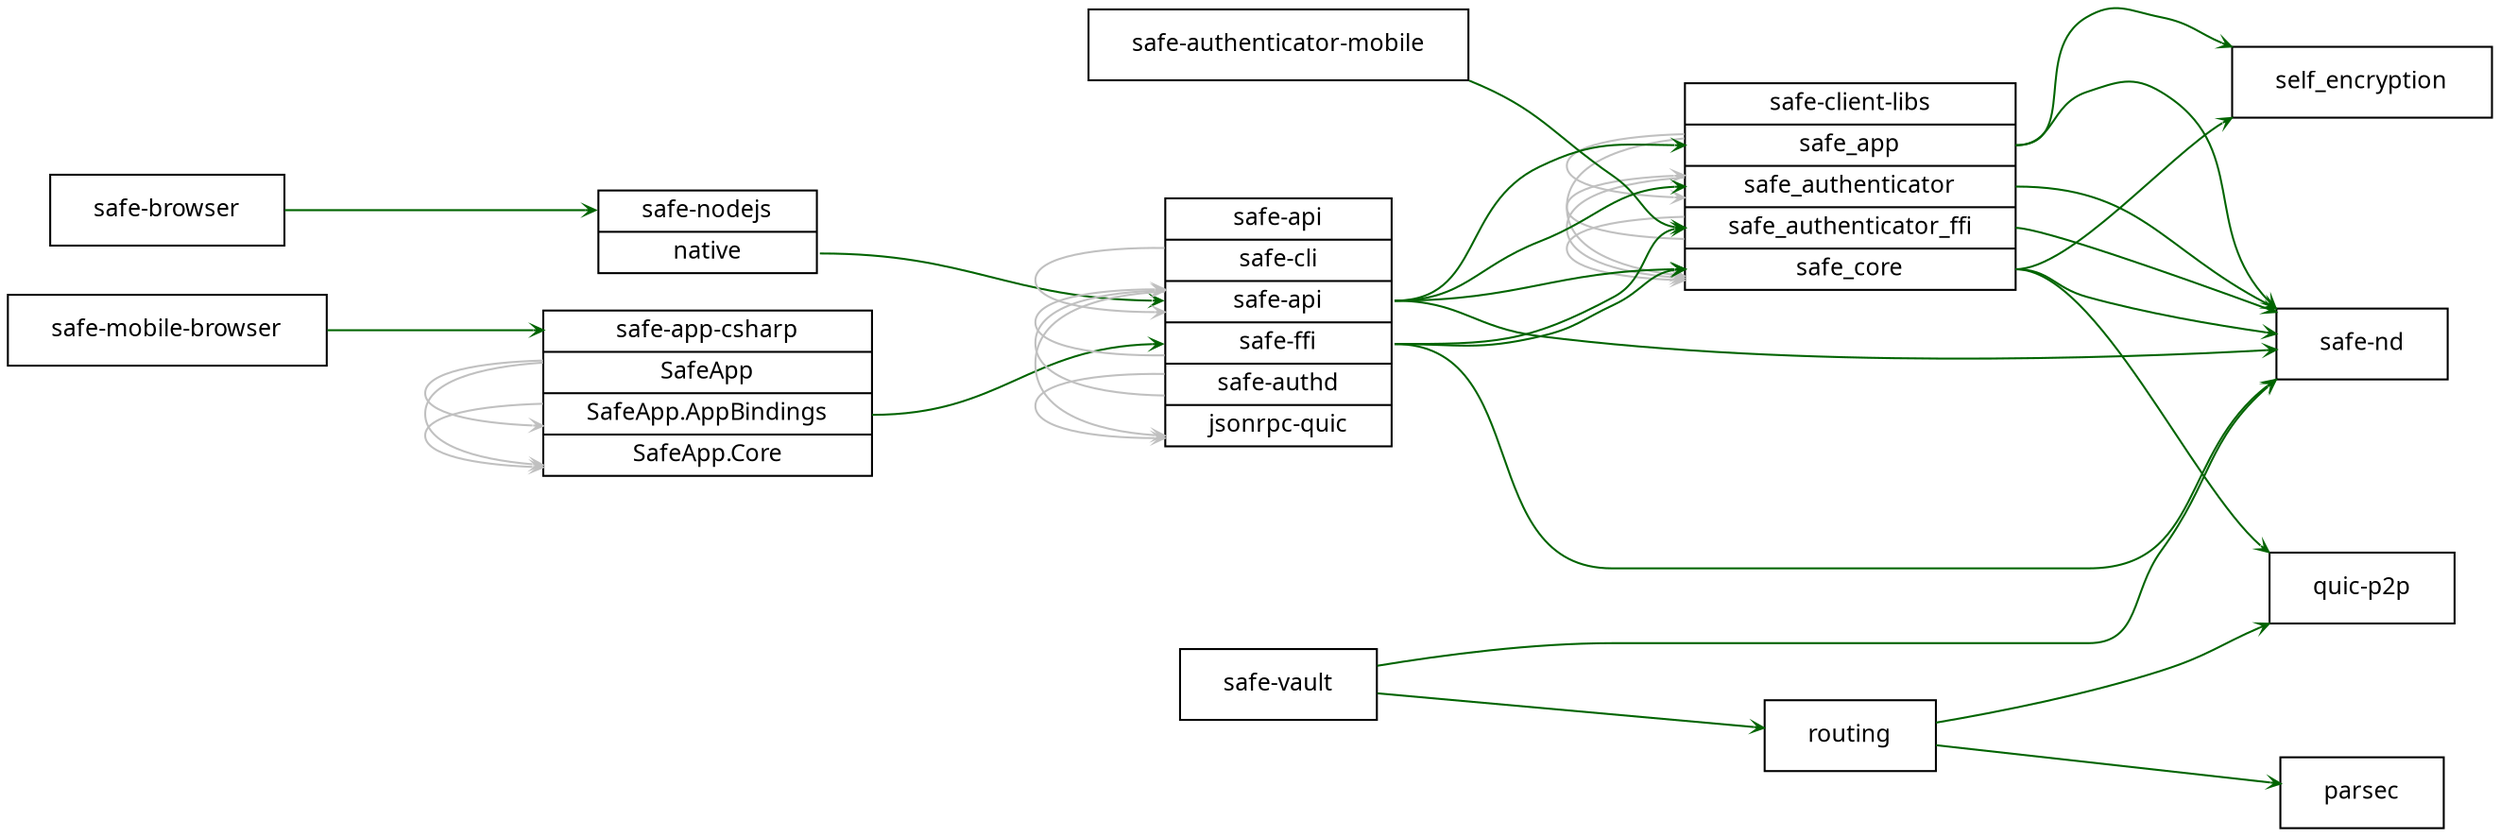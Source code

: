 digraph g {
  stylesheet = "./db.css"
  graph[
    rankdir = "LR"
    splines = "spline"
  ];
  node[
    fontsize = "12"
    margin = "0.3,0.06"
    fontname = "verdana"
    shape = "record"
  ];
  edge[
    minlen=3
    color="DarkGreen"
    arrowhead="vee"
    arrowsize=0.5
  ];

"safe-mobile-browser" [
  label = "<K_safe-mobile-browser> \N"
]

"parsec" [
  label = "<K_parsec> \N"
]

"routing" [
  label = "<K_routing> \N"
]

"safe-client-libs" [
  label = "<K_safe-client-libs> \N|<K_safe_app> safe_app|<K_safe_authenticator> safe_authenticator|<K_safe_authenticator_ffi> safe_authenticator_ffi|<K_safe_core> safe_core"
]

"safe-vault" [
  label = "<K_safe-vault> \N"
]

"safe-nd" [
  label = "<K_safe-nd> \N"
]

"quic-p2p" [
  label = "<K_quic-p2p> \N"
]

"safe-nodejs" [
  label = "<K_safe-nodejs> \N|<K_native> native"
]

"safe-app-csharp" [
  label = "<K_safe-app-csharp> \N|<K_SafeApp> SafeApp|<K_SafeApp.AppBindings> SafeApp.AppBindings|<K_SafeApp.Core> SafeApp.Core"
]

"self_encryption" [
  label = "<K_self_encryption> \N"
]

"safe-authenticator-mobile" [
  label = "<K_safe-authenticator-mobile> \N"
]

"safe-api" [
  label = "\N|<K_safe-cli> safe-cli|<K_safe-api> safe-api|<K_safe-ffi> safe-ffi|<K_safe-authd> safe-authd|<K_jsonrpc-quic> jsonrpc-quic"
]

"safe-browser" [
  label = "<K_safe-browser> \N"
]

"safe-app-csharp":"K_SafeApp.AppBindings" -> "safe-app-csharp":"K_SafeApp.Core"	[color="grey"]
"safe-app-csharp":"K_SafeApp.AppBindings" -> "safe-api":"K_safe-ffi"
"safe-mobile-browser":"K_safe-mobile-browser" -> "safe-app-csharp":"K_safe-app-csharp"
"safe-client-libs":"K_safe_app" -> "safe-nd":"K_safe-nd"
"safe-client-libs":"K_safe_app" -> "safe-client-libs":"K_safe_authenticator"	[color="grey"]
"safe-client-libs":"K_safe_app" -> "safe-client-libs":"K_safe_core"	[color="grey"]
"safe-client-libs":"K_safe_app" -> "self_encryption":"K_self_encryption"
"safe-client-libs":"K_safe_core" -> "quic-p2p":"K_quic-p2p"
"safe-client-libs":"K_safe_core" -> "safe-nd":"K_safe-nd"
"safe-client-libs":"K_safe_core" -> "self_encryption":"K_self_encryption"
"routing":"K_routing" -> "parsec":"K_parsec"
"routing":"K_routing" -> "quic-p2p":"K_quic-p2p"
"safe-api":"K_safe-authd" -> "safe-api":"K_jsonrpc-quic"	[color="grey"]
"safe-api":"K_safe-authd" -> "safe-api":"K_safe-api"	[color="grey"]
"safe-app-csharp":"K_SafeApp" -> "safe-app-csharp":"K_SafeApp.AppBindings"	[color="grey"]
"safe-app-csharp":"K_SafeApp" -> "safe-app-csharp":"K_SafeApp.Core"	[color="grey"]
"safe-vault":"K_safe-vault" -> "routing":"K_routing"
"safe-vault":"K_safe-vault" -> "safe-nd":"K_safe-nd"
"safe-api":"K_safe-ffi" -> "safe-api":"K_safe-api"	[color="grey"]
"safe-api":"K_safe-ffi" -> "safe-nd":"K_safe-nd"
"safe-api":"K_safe-ffi" -> "safe-client-libs":"K_safe_authenticator_ffi"
"safe-api":"K_safe-ffi" -> "safe-client-libs":"K_safe_core"
"safe-nodejs":"K_native" -> "safe-api":"K_safe-api"
"safe-client-libs":"K_safe_authenticator" -> "safe-nd":"K_safe-nd"
"safe-client-libs":"K_safe_authenticator" -> "safe-client-libs":"K_safe_core"	[color="grey"]
"safe-client-libs":"K_safe_authenticator_ffi" -> "safe-nd":"K_safe-nd"
"safe-client-libs":"K_safe_authenticator_ffi" -> "safe-client-libs":"K_safe_authenticator"	[color="grey"]
"safe-client-libs":"K_safe_authenticator_ffi" -> "safe-client-libs":"K_safe_core"	[color="grey"]
"safe-api":"K_safe-cli" -> "safe-api":"K_safe-api"	[color="grey"]
"safe-api":"K_safe-api" -> "safe-api":"K_jsonrpc-quic"	[color="grey"]
"safe-api":"K_safe-api" -> "safe-nd":"K_safe-nd"
"safe-api":"K_safe-api" -> "safe-client-libs":"K_safe_app"
"safe-api":"K_safe-api" -> "safe-client-libs":"K_safe_authenticator"
"safe-api":"K_safe-api" -> "safe-client-libs":"K_safe_core"
"safe-authenticator-mobile":"K_safe-authenticator-mobile" -> "safe-client-libs":"K_safe_authenticator_ffi"
"safe-browser":"K_safe-browser" -> "safe-nodejs":"K_safe-nodejs"
}

